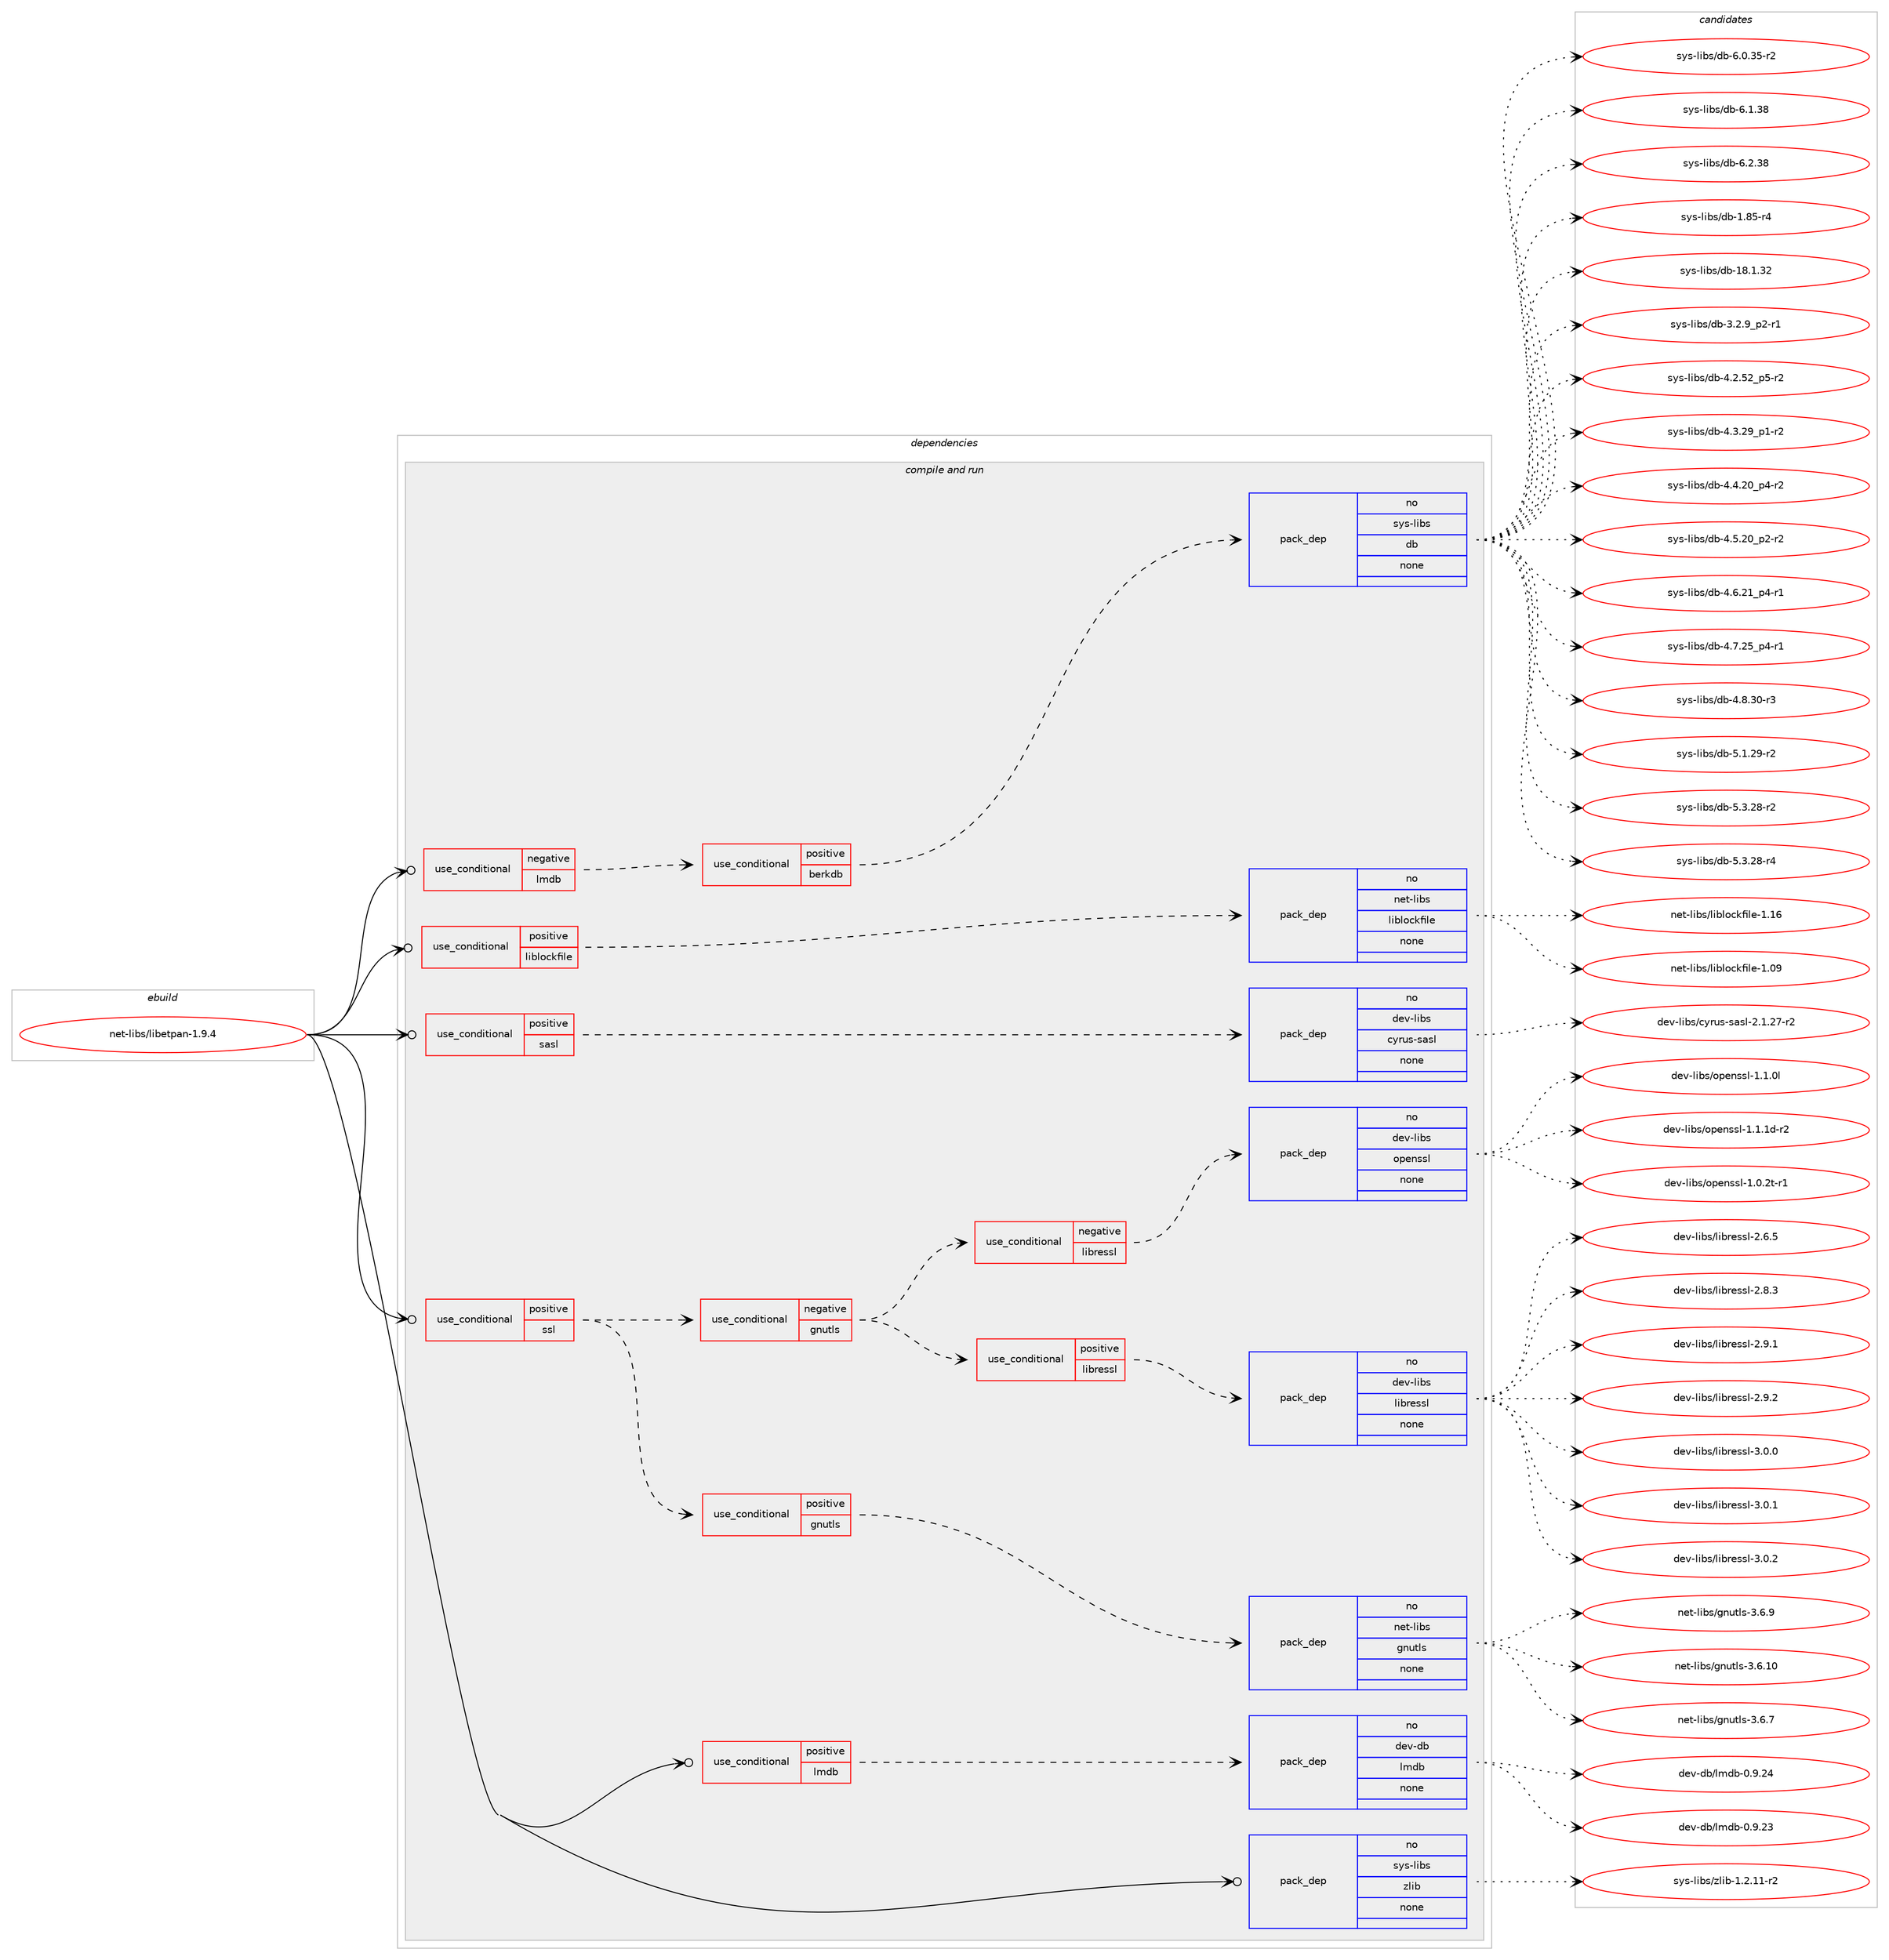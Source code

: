 digraph prolog {

# *************
# Graph options
# *************

newrank=true;
concentrate=true;
compound=true;
graph [rankdir=LR,fontname=Helvetica,fontsize=10,ranksep=1.5];#, ranksep=2.5, nodesep=0.2];
edge  [arrowhead=vee];
node  [fontname=Helvetica,fontsize=10];

# **********
# The ebuild
# **********

subgraph cluster_leftcol {
color=gray;
rank=same;
label=<<i>ebuild</i>>;
id [label="net-libs/libetpan-1.9.4", color=red, width=4, href="../net-libs/libetpan-1.9.4.svg"];
}

# ****************
# The dependencies
# ****************

subgraph cluster_midcol {
color=gray;
label=<<i>dependencies</i>>;
subgraph cluster_compile {
fillcolor="#eeeeee";
style=filled;
label=<<i>compile</i>>;
}
subgraph cluster_compileandrun {
fillcolor="#eeeeee";
style=filled;
label=<<i>compile and run</i>>;
subgraph cond201432 {
dependency826396 [label=<<TABLE BORDER="0" CELLBORDER="1" CELLSPACING="0" CELLPADDING="4"><TR><TD ROWSPAN="3" CELLPADDING="10">use_conditional</TD></TR><TR><TD>negative</TD></TR><TR><TD>lmdb</TD></TR></TABLE>>, shape=none, color=red];
subgraph cond201433 {
dependency826397 [label=<<TABLE BORDER="0" CELLBORDER="1" CELLSPACING="0" CELLPADDING="4"><TR><TD ROWSPAN="3" CELLPADDING="10">use_conditional</TD></TR><TR><TD>positive</TD></TR><TR><TD>berkdb</TD></TR></TABLE>>, shape=none, color=red];
subgraph pack610508 {
dependency826398 [label=<<TABLE BORDER="0" CELLBORDER="1" CELLSPACING="0" CELLPADDING="4" WIDTH="220"><TR><TD ROWSPAN="6" CELLPADDING="30">pack_dep</TD></TR><TR><TD WIDTH="110">no</TD></TR><TR><TD>sys-libs</TD></TR><TR><TD>db</TD></TR><TR><TD>none</TD></TR><TR><TD></TD></TR></TABLE>>, shape=none, color=blue];
}
dependency826397:e -> dependency826398:w [weight=20,style="dashed",arrowhead="vee"];
}
dependency826396:e -> dependency826397:w [weight=20,style="dashed",arrowhead="vee"];
}
id:e -> dependency826396:w [weight=20,style="solid",arrowhead="odotvee"];
subgraph cond201434 {
dependency826399 [label=<<TABLE BORDER="0" CELLBORDER="1" CELLSPACING="0" CELLPADDING="4"><TR><TD ROWSPAN="3" CELLPADDING="10">use_conditional</TD></TR><TR><TD>positive</TD></TR><TR><TD>liblockfile</TD></TR></TABLE>>, shape=none, color=red];
subgraph pack610509 {
dependency826400 [label=<<TABLE BORDER="0" CELLBORDER="1" CELLSPACING="0" CELLPADDING="4" WIDTH="220"><TR><TD ROWSPAN="6" CELLPADDING="30">pack_dep</TD></TR><TR><TD WIDTH="110">no</TD></TR><TR><TD>net-libs</TD></TR><TR><TD>liblockfile</TD></TR><TR><TD>none</TD></TR><TR><TD></TD></TR></TABLE>>, shape=none, color=blue];
}
dependency826399:e -> dependency826400:w [weight=20,style="dashed",arrowhead="vee"];
}
id:e -> dependency826399:w [weight=20,style="solid",arrowhead="odotvee"];
subgraph cond201435 {
dependency826401 [label=<<TABLE BORDER="0" CELLBORDER="1" CELLSPACING="0" CELLPADDING="4"><TR><TD ROWSPAN="3" CELLPADDING="10">use_conditional</TD></TR><TR><TD>positive</TD></TR><TR><TD>lmdb</TD></TR></TABLE>>, shape=none, color=red];
subgraph pack610510 {
dependency826402 [label=<<TABLE BORDER="0" CELLBORDER="1" CELLSPACING="0" CELLPADDING="4" WIDTH="220"><TR><TD ROWSPAN="6" CELLPADDING="30">pack_dep</TD></TR><TR><TD WIDTH="110">no</TD></TR><TR><TD>dev-db</TD></TR><TR><TD>lmdb</TD></TR><TR><TD>none</TD></TR><TR><TD></TD></TR></TABLE>>, shape=none, color=blue];
}
dependency826401:e -> dependency826402:w [weight=20,style="dashed",arrowhead="vee"];
}
id:e -> dependency826401:w [weight=20,style="solid",arrowhead="odotvee"];
subgraph cond201436 {
dependency826403 [label=<<TABLE BORDER="0" CELLBORDER="1" CELLSPACING="0" CELLPADDING="4"><TR><TD ROWSPAN="3" CELLPADDING="10">use_conditional</TD></TR><TR><TD>positive</TD></TR><TR><TD>sasl</TD></TR></TABLE>>, shape=none, color=red];
subgraph pack610511 {
dependency826404 [label=<<TABLE BORDER="0" CELLBORDER="1" CELLSPACING="0" CELLPADDING="4" WIDTH="220"><TR><TD ROWSPAN="6" CELLPADDING="30">pack_dep</TD></TR><TR><TD WIDTH="110">no</TD></TR><TR><TD>dev-libs</TD></TR><TR><TD>cyrus-sasl</TD></TR><TR><TD>none</TD></TR><TR><TD></TD></TR></TABLE>>, shape=none, color=blue];
}
dependency826403:e -> dependency826404:w [weight=20,style="dashed",arrowhead="vee"];
}
id:e -> dependency826403:w [weight=20,style="solid",arrowhead="odotvee"];
subgraph cond201437 {
dependency826405 [label=<<TABLE BORDER="0" CELLBORDER="1" CELLSPACING="0" CELLPADDING="4"><TR><TD ROWSPAN="3" CELLPADDING="10">use_conditional</TD></TR><TR><TD>positive</TD></TR><TR><TD>ssl</TD></TR></TABLE>>, shape=none, color=red];
subgraph cond201438 {
dependency826406 [label=<<TABLE BORDER="0" CELLBORDER="1" CELLSPACING="0" CELLPADDING="4"><TR><TD ROWSPAN="3" CELLPADDING="10">use_conditional</TD></TR><TR><TD>positive</TD></TR><TR><TD>gnutls</TD></TR></TABLE>>, shape=none, color=red];
subgraph pack610512 {
dependency826407 [label=<<TABLE BORDER="0" CELLBORDER="1" CELLSPACING="0" CELLPADDING="4" WIDTH="220"><TR><TD ROWSPAN="6" CELLPADDING="30">pack_dep</TD></TR><TR><TD WIDTH="110">no</TD></TR><TR><TD>net-libs</TD></TR><TR><TD>gnutls</TD></TR><TR><TD>none</TD></TR><TR><TD></TD></TR></TABLE>>, shape=none, color=blue];
}
dependency826406:e -> dependency826407:w [weight=20,style="dashed",arrowhead="vee"];
}
dependency826405:e -> dependency826406:w [weight=20,style="dashed",arrowhead="vee"];
subgraph cond201439 {
dependency826408 [label=<<TABLE BORDER="0" CELLBORDER="1" CELLSPACING="0" CELLPADDING="4"><TR><TD ROWSPAN="3" CELLPADDING="10">use_conditional</TD></TR><TR><TD>negative</TD></TR><TR><TD>gnutls</TD></TR></TABLE>>, shape=none, color=red];
subgraph cond201440 {
dependency826409 [label=<<TABLE BORDER="0" CELLBORDER="1" CELLSPACING="0" CELLPADDING="4"><TR><TD ROWSPAN="3" CELLPADDING="10">use_conditional</TD></TR><TR><TD>negative</TD></TR><TR><TD>libressl</TD></TR></TABLE>>, shape=none, color=red];
subgraph pack610513 {
dependency826410 [label=<<TABLE BORDER="0" CELLBORDER="1" CELLSPACING="0" CELLPADDING="4" WIDTH="220"><TR><TD ROWSPAN="6" CELLPADDING="30">pack_dep</TD></TR><TR><TD WIDTH="110">no</TD></TR><TR><TD>dev-libs</TD></TR><TR><TD>openssl</TD></TR><TR><TD>none</TD></TR><TR><TD></TD></TR></TABLE>>, shape=none, color=blue];
}
dependency826409:e -> dependency826410:w [weight=20,style="dashed",arrowhead="vee"];
}
dependency826408:e -> dependency826409:w [weight=20,style="dashed",arrowhead="vee"];
subgraph cond201441 {
dependency826411 [label=<<TABLE BORDER="0" CELLBORDER="1" CELLSPACING="0" CELLPADDING="4"><TR><TD ROWSPAN="3" CELLPADDING="10">use_conditional</TD></TR><TR><TD>positive</TD></TR><TR><TD>libressl</TD></TR></TABLE>>, shape=none, color=red];
subgraph pack610514 {
dependency826412 [label=<<TABLE BORDER="0" CELLBORDER="1" CELLSPACING="0" CELLPADDING="4" WIDTH="220"><TR><TD ROWSPAN="6" CELLPADDING="30">pack_dep</TD></TR><TR><TD WIDTH="110">no</TD></TR><TR><TD>dev-libs</TD></TR><TR><TD>libressl</TD></TR><TR><TD>none</TD></TR><TR><TD></TD></TR></TABLE>>, shape=none, color=blue];
}
dependency826411:e -> dependency826412:w [weight=20,style="dashed",arrowhead="vee"];
}
dependency826408:e -> dependency826411:w [weight=20,style="dashed",arrowhead="vee"];
}
dependency826405:e -> dependency826408:w [weight=20,style="dashed",arrowhead="vee"];
}
id:e -> dependency826405:w [weight=20,style="solid",arrowhead="odotvee"];
subgraph pack610515 {
dependency826413 [label=<<TABLE BORDER="0" CELLBORDER="1" CELLSPACING="0" CELLPADDING="4" WIDTH="220"><TR><TD ROWSPAN="6" CELLPADDING="30">pack_dep</TD></TR><TR><TD WIDTH="110">no</TD></TR><TR><TD>sys-libs</TD></TR><TR><TD>zlib</TD></TR><TR><TD>none</TD></TR><TR><TD></TD></TR></TABLE>>, shape=none, color=blue];
}
id:e -> dependency826413:w [weight=20,style="solid",arrowhead="odotvee"];
}
subgraph cluster_run {
fillcolor="#eeeeee";
style=filled;
label=<<i>run</i>>;
}
}

# **************
# The candidates
# **************

subgraph cluster_choices {
rank=same;
color=gray;
label=<<i>candidates</i>>;

subgraph choice610508 {
color=black;
nodesep=1;
choice1151211154510810598115471009845494656534511452 [label="sys-libs/db-1.85-r4", color=red, width=4,href="../sys-libs/db-1.85-r4.svg"];
choice115121115451081059811547100984549564649465150 [label="sys-libs/db-18.1.32", color=red, width=4,href="../sys-libs/db-18.1.32.svg"];
choice1151211154510810598115471009845514650465795112504511449 [label="sys-libs/db-3.2.9_p2-r1", color=red, width=4,href="../sys-libs/db-3.2.9_p2-r1.svg"];
choice115121115451081059811547100984552465046535095112534511450 [label="sys-libs/db-4.2.52_p5-r2", color=red, width=4,href="../sys-libs/db-4.2.52_p5-r2.svg"];
choice115121115451081059811547100984552465146505795112494511450 [label="sys-libs/db-4.3.29_p1-r2", color=red, width=4,href="../sys-libs/db-4.3.29_p1-r2.svg"];
choice115121115451081059811547100984552465246504895112524511450 [label="sys-libs/db-4.4.20_p4-r2", color=red, width=4,href="../sys-libs/db-4.4.20_p4-r2.svg"];
choice115121115451081059811547100984552465346504895112504511450 [label="sys-libs/db-4.5.20_p2-r2", color=red, width=4,href="../sys-libs/db-4.5.20_p2-r2.svg"];
choice115121115451081059811547100984552465446504995112524511449 [label="sys-libs/db-4.6.21_p4-r1", color=red, width=4,href="../sys-libs/db-4.6.21_p4-r1.svg"];
choice115121115451081059811547100984552465546505395112524511449 [label="sys-libs/db-4.7.25_p4-r1", color=red, width=4,href="../sys-libs/db-4.7.25_p4-r1.svg"];
choice11512111545108105981154710098455246564651484511451 [label="sys-libs/db-4.8.30-r3", color=red, width=4,href="../sys-libs/db-4.8.30-r3.svg"];
choice11512111545108105981154710098455346494650574511450 [label="sys-libs/db-5.1.29-r2", color=red, width=4,href="../sys-libs/db-5.1.29-r2.svg"];
choice11512111545108105981154710098455346514650564511450 [label="sys-libs/db-5.3.28-r2", color=red, width=4,href="../sys-libs/db-5.3.28-r2.svg"];
choice11512111545108105981154710098455346514650564511452 [label="sys-libs/db-5.3.28-r4", color=red, width=4,href="../sys-libs/db-5.3.28-r4.svg"];
choice11512111545108105981154710098455446484651534511450 [label="sys-libs/db-6.0.35-r2", color=red, width=4,href="../sys-libs/db-6.0.35-r2.svg"];
choice1151211154510810598115471009845544649465156 [label="sys-libs/db-6.1.38", color=red, width=4,href="../sys-libs/db-6.1.38.svg"];
choice1151211154510810598115471009845544650465156 [label="sys-libs/db-6.2.38", color=red, width=4,href="../sys-libs/db-6.2.38.svg"];
dependency826398:e -> choice1151211154510810598115471009845494656534511452:w [style=dotted,weight="100"];
dependency826398:e -> choice115121115451081059811547100984549564649465150:w [style=dotted,weight="100"];
dependency826398:e -> choice1151211154510810598115471009845514650465795112504511449:w [style=dotted,weight="100"];
dependency826398:e -> choice115121115451081059811547100984552465046535095112534511450:w [style=dotted,weight="100"];
dependency826398:e -> choice115121115451081059811547100984552465146505795112494511450:w [style=dotted,weight="100"];
dependency826398:e -> choice115121115451081059811547100984552465246504895112524511450:w [style=dotted,weight="100"];
dependency826398:e -> choice115121115451081059811547100984552465346504895112504511450:w [style=dotted,weight="100"];
dependency826398:e -> choice115121115451081059811547100984552465446504995112524511449:w [style=dotted,weight="100"];
dependency826398:e -> choice115121115451081059811547100984552465546505395112524511449:w [style=dotted,weight="100"];
dependency826398:e -> choice11512111545108105981154710098455246564651484511451:w [style=dotted,weight="100"];
dependency826398:e -> choice11512111545108105981154710098455346494650574511450:w [style=dotted,weight="100"];
dependency826398:e -> choice11512111545108105981154710098455346514650564511450:w [style=dotted,weight="100"];
dependency826398:e -> choice11512111545108105981154710098455346514650564511452:w [style=dotted,weight="100"];
dependency826398:e -> choice11512111545108105981154710098455446484651534511450:w [style=dotted,weight="100"];
dependency826398:e -> choice1151211154510810598115471009845544649465156:w [style=dotted,weight="100"];
dependency826398:e -> choice1151211154510810598115471009845544650465156:w [style=dotted,weight="100"];
}
subgraph choice610509 {
color=black;
nodesep=1;
choice11010111645108105981154710810598108111991071021051081014549464857 [label="net-libs/liblockfile-1.09", color=red, width=4,href="../net-libs/liblockfile-1.09.svg"];
choice11010111645108105981154710810598108111991071021051081014549464954 [label="net-libs/liblockfile-1.16", color=red, width=4,href="../net-libs/liblockfile-1.16.svg"];
dependency826400:e -> choice11010111645108105981154710810598108111991071021051081014549464857:w [style=dotted,weight="100"];
dependency826400:e -> choice11010111645108105981154710810598108111991071021051081014549464954:w [style=dotted,weight="100"];
}
subgraph choice610510 {
color=black;
nodesep=1;
choice1001011184510098471081091009845484657465051 [label="dev-db/lmdb-0.9.23", color=red, width=4,href="../dev-db/lmdb-0.9.23.svg"];
choice1001011184510098471081091009845484657465052 [label="dev-db/lmdb-0.9.24", color=red, width=4,href="../dev-db/lmdb-0.9.24.svg"];
dependency826402:e -> choice1001011184510098471081091009845484657465051:w [style=dotted,weight="100"];
dependency826402:e -> choice1001011184510098471081091009845484657465052:w [style=dotted,weight="100"];
}
subgraph choice610511 {
color=black;
nodesep=1;
choice100101118451081059811547991211141171154511597115108455046494650554511450 [label="dev-libs/cyrus-sasl-2.1.27-r2", color=red, width=4,href="../dev-libs/cyrus-sasl-2.1.27-r2.svg"];
dependency826404:e -> choice100101118451081059811547991211141171154511597115108455046494650554511450:w [style=dotted,weight="100"];
}
subgraph choice610512 {
color=black;
nodesep=1;
choice11010111645108105981154710311011711610811545514654464948 [label="net-libs/gnutls-3.6.10", color=red, width=4,href="../net-libs/gnutls-3.6.10.svg"];
choice110101116451081059811547103110117116108115455146544655 [label="net-libs/gnutls-3.6.7", color=red, width=4,href="../net-libs/gnutls-3.6.7.svg"];
choice110101116451081059811547103110117116108115455146544657 [label="net-libs/gnutls-3.6.9", color=red, width=4,href="../net-libs/gnutls-3.6.9.svg"];
dependency826407:e -> choice11010111645108105981154710311011711610811545514654464948:w [style=dotted,weight="100"];
dependency826407:e -> choice110101116451081059811547103110117116108115455146544655:w [style=dotted,weight="100"];
dependency826407:e -> choice110101116451081059811547103110117116108115455146544657:w [style=dotted,weight="100"];
}
subgraph choice610513 {
color=black;
nodesep=1;
choice1001011184510810598115471111121011101151151084549464846501164511449 [label="dev-libs/openssl-1.0.2t-r1", color=red, width=4,href="../dev-libs/openssl-1.0.2t-r1.svg"];
choice100101118451081059811547111112101110115115108454946494648108 [label="dev-libs/openssl-1.1.0l", color=red, width=4,href="../dev-libs/openssl-1.1.0l.svg"];
choice1001011184510810598115471111121011101151151084549464946491004511450 [label="dev-libs/openssl-1.1.1d-r2", color=red, width=4,href="../dev-libs/openssl-1.1.1d-r2.svg"];
dependency826410:e -> choice1001011184510810598115471111121011101151151084549464846501164511449:w [style=dotted,weight="100"];
dependency826410:e -> choice100101118451081059811547111112101110115115108454946494648108:w [style=dotted,weight="100"];
dependency826410:e -> choice1001011184510810598115471111121011101151151084549464946491004511450:w [style=dotted,weight="100"];
}
subgraph choice610514 {
color=black;
nodesep=1;
choice10010111845108105981154710810598114101115115108455046544653 [label="dev-libs/libressl-2.6.5", color=red, width=4,href="../dev-libs/libressl-2.6.5.svg"];
choice10010111845108105981154710810598114101115115108455046564651 [label="dev-libs/libressl-2.8.3", color=red, width=4,href="../dev-libs/libressl-2.8.3.svg"];
choice10010111845108105981154710810598114101115115108455046574649 [label="dev-libs/libressl-2.9.1", color=red, width=4,href="../dev-libs/libressl-2.9.1.svg"];
choice10010111845108105981154710810598114101115115108455046574650 [label="dev-libs/libressl-2.9.2", color=red, width=4,href="../dev-libs/libressl-2.9.2.svg"];
choice10010111845108105981154710810598114101115115108455146484648 [label="dev-libs/libressl-3.0.0", color=red, width=4,href="../dev-libs/libressl-3.0.0.svg"];
choice10010111845108105981154710810598114101115115108455146484649 [label="dev-libs/libressl-3.0.1", color=red, width=4,href="../dev-libs/libressl-3.0.1.svg"];
choice10010111845108105981154710810598114101115115108455146484650 [label="dev-libs/libressl-3.0.2", color=red, width=4,href="../dev-libs/libressl-3.0.2.svg"];
dependency826412:e -> choice10010111845108105981154710810598114101115115108455046544653:w [style=dotted,weight="100"];
dependency826412:e -> choice10010111845108105981154710810598114101115115108455046564651:w [style=dotted,weight="100"];
dependency826412:e -> choice10010111845108105981154710810598114101115115108455046574649:w [style=dotted,weight="100"];
dependency826412:e -> choice10010111845108105981154710810598114101115115108455046574650:w [style=dotted,weight="100"];
dependency826412:e -> choice10010111845108105981154710810598114101115115108455146484648:w [style=dotted,weight="100"];
dependency826412:e -> choice10010111845108105981154710810598114101115115108455146484649:w [style=dotted,weight="100"];
dependency826412:e -> choice10010111845108105981154710810598114101115115108455146484650:w [style=dotted,weight="100"];
}
subgraph choice610515 {
color=black;
nodesep=1;
choice11512111545108105981154712210810598454946504649494511450 [label="sys-libs/zlib-1.2.11-r2", color=red, width=4,href="../sys-libs/zlib-1.2.11-r2.svg"];
dependency826413:e -> choice11512111545108105981154712210810598454946504649494511450:w [style=dotted,weight="100"];
}
}

}
